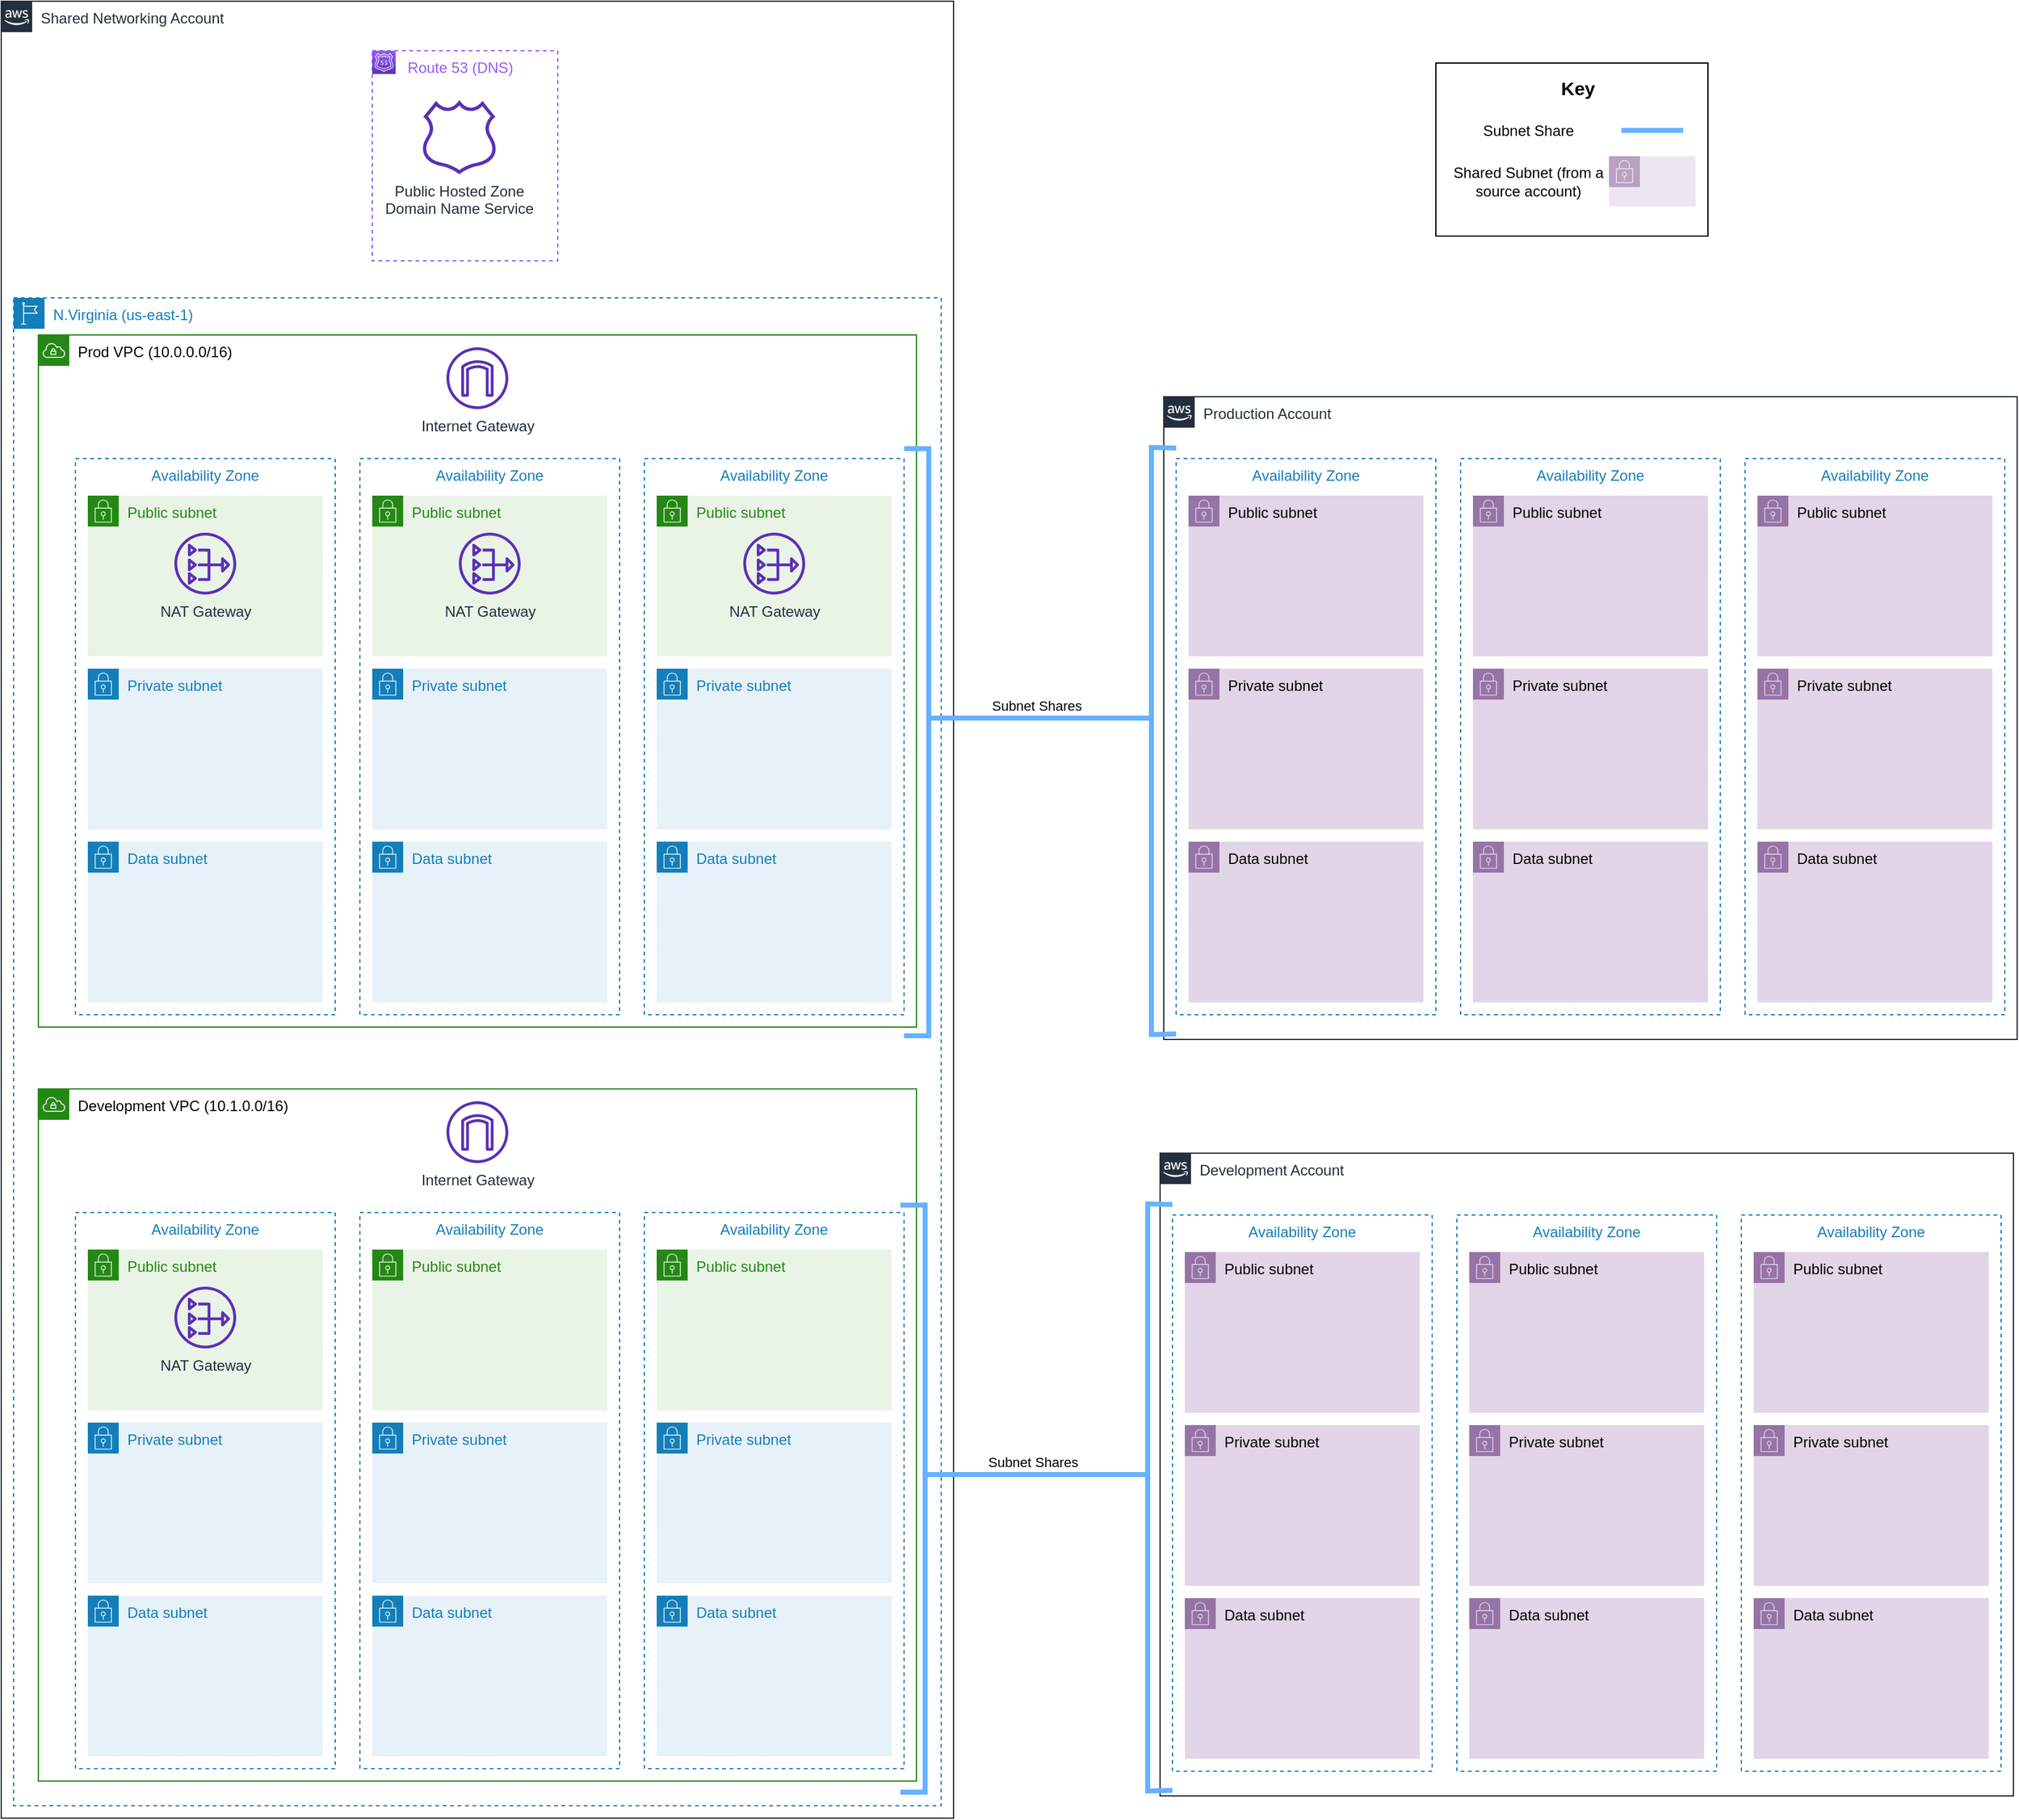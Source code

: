 <mxfile version="24.5.5" type="device">
  <diagram id="1mPUfDkSigSSA3c4I4ly" name="Page-1">
    <mxGraphModel dx="2301" dy="2056" grid="1" gridSize="10" guides="1" tooltips="1" connect="1" arrows="1" fold="1" page="1" pageScale="1" pageWidth="850" pageHeight="1100" math="0" shadow="0">
      <root>
        <mxCell id="0" />
        <mxCell id="1" style="" parent="0" />
        <mxCell id="vf7dCfk-Jjins05NdSQa-1" value="Shared Networking Account" style="points=[[0,0],[0.25,0],[0.5,0],[0.75,0],[1,0],[1,0.25],[1,0.5],[1,0.75],[1,1],[0.75,1],[0.5,1],[0.25,1],[0,1],[0,0.75],[0,0.5],[0,0.25]];outlineConnect=0;gradientColor=none;html=1;whiteSpace=wrap;fontSize=12;fontStyle=0;shape=mxgraph.aws4.group;grIcon=mxgraph.aws4.group_aws_cloud_alt;strokeColor=#232F3E;fillColor=none;verticalAlign=top;align=left;spacingLeft=30;fontColor=#232F3E;dashed=0;" parent="1" vertex="1">
          <mxGeometry x="-40" y="-100" width="770" height="1470" as="geometry" />
        </mxCell>
        <mxCell id="vf7dCfk-Jjins05NdSQa-9" value="N.Virginia (us-east-1)" style="points=[[0,0],[0.25,0],[0.5,0],[0.75,0],[1,0],[1,0.25],[1,0.5],[1,0.75],[1,1],[0.75,1],[0.5,1],[0.25,1],[0,1],[0,0.75],[0,0.5],[0,0.25]];outlineConnect=0;gradientColor=none;html=1;whiteSpace=wrap;fontSize=12;fontStyle=0;shape=mxgraph.aws4.group;grIcon=mxgraph.aws4.group_region;strokeColor=#147EBA;fillColor=none;verticalAlign=top;align=left;spacingLeft=30;fontColor=#147EBA;dashed=1;" parent="1" vertex="1">
          <mxGeometry x="-30" y="140" width="750" height="1220" as="geometry" />
        </mxCell>
        <mxCell id="vf7dCfk-Jjins05NdSQa-3" value="Production Account" style="points=[[0,0],[0.25,0],[0.5,0],[0.75,0],[1,0],[1,0.25],[1,0.5],[1,0.75],[1,1],[0.75,1],[0.5,1],[0.25,1],[0,1],[0,0.75],[0,0.5],[0,0.25]];outlineConnect=0;gradientColor=none;html=1;whiteSpace=wrap;fontSize=12;fontStyle=0;shape=mxgraph.aws4.group;grIcon=mxgraph.aws4.group_aws_cloud_alt;strokeColor=#232F3E;fillColor=none;verticalAlign=top;align=left;spacingLeft=30;fontColor=#232F3E;dashed=0;" parent="1" vertex="1">
          <mxGeometry x="900" y="220" width="690" height="520" as="geometry" />
        </mxCell>
        <mxCell id="vf7dCfk-Jjins05NdSQa-4" value="Prod VPC" style="" parent="0" />
        <mxCell id="vf7dCfk-Jjins05NdSQa-29" value="&lt;font color=&quot;#000000&quot;&gt;Prod VPC (10.0.0.0/16)&lt;/font&gt;" style="points=[[0,0],[0.25,0],[0.5,0],[0.75,0],[1,0],[1,0.25],[1,0.5],[1,0.75],[1,1],[0.75,1],[0.5,1],[0.25,1],[0,1],[0,0.75],[0,0.5],[0,0.25]];outlineConnect=0;gradientColor=none;html=1;whiteSpace=wrap;fontSize=12;fontStyle=0;shape=mxgraph.aws4.group;grIcon=mxgraph.aws4.group_vpc;strokeColor=#248814;fillColor=none;verticalAlign=top;align=left;spacingLeft=30;fontColor=#AAB7B8;dashed=0;" parent="vf7dCfk-Jjins05NdSQa-4" vertex="1">
          <mxGeometry x="-10" y="170" width="710" height="560" as="geometry" />
        </mxCell>
        <mxCell id="vf7dCfk-Jjins05NdSQa-30" value="Availability Zone" style="fillColor=none;strokeColor=#147EBA;dashed=1;verticalAlign=top;fontStyle=0;fontColor=#147EBA;" parent="vf7dCfk-Jjins05NdSQa-4" vertex="1">
          <mxGeometry x="20" y="270" width="210" height="450" as="geometry" />
        </mxCell>
        <mxCell id="vf7dCfk-Jjins05NdSQa-31" value="Availability Zone" style="fillColor=none;strokeColor=#147EBA;dashed=1;verticalAlign=top;fontStyle=0;fontColor=#147EBA;" parent="vf7dCfk-Jjins05NdSQa-4" vertex="1">
          <mxGeometry x="250" y="270" width="210" height="450" as="geometry" />
        </mxCell>
        <mxCell id="vf7dCfk-Jjins05NdSQa-32" value="Availability Zone" style="fillColor=none;strokeColor=#147EBA;dashed=1;verticalAlign=top;fontStyle=0;fontColor=#147EBA;" parent="vf7dCfk-Jjins05NdSQa-4" vertex="1">
          <mxGeometry x="480" y="270" width="210" height="450" as="geometry" />
        </mxCell>
        <mxCell id="vf7dCfk-Jjins05NdSQa-33" value="Public subnet" style="points=[[0,0],[0.25,0],[0.5,0],[0.75,0],[1,0],[1,0.25],[1,0.5],[1,0.75],[1,1],[0.75,1],[0.5,1],[0.25,1],[0,1],[0,0.75],[0,0.5],[0,0.25]];outlineConnect=0;gradientColor=none;html=1;whiteSpace=wrap;fontSize=12;fontStyle=0;shape=mxgraph.aws4.group;grIcon=mxgraph.aws4.group_security_group;grStroke=0;strokeColor=#248814;fillColor=#E9F3E6;verticalAlign=top;align=left;spacingLeft=30;fontColor=#248814;dashed=0;" parent="vf7dCfk-Jjins05NdSQa-4" vertex="1">
          <mxGeometry x="30" y="300" width="190" height="130" as="geometry" />
        </mxCell>
        <mxCell id="vf7dCfk-Jjins05NdSQa-34" value="Public subnet" style="points=[[0,0],[0.25,0],[0.5,0],[0.75,0],[1,0],[1,0.25],[1,0.5],[1,0.75],[1,1],[0.75,1],[0.5,1],[0.25,1],[0,1],[0,0.75],[0,0.5],[0,0.25]];outlineConnect=0;gradientColor=none;html=1;whiteSpace=wrap;fontSize=12;fontStyle=0;shape=mxgraph.aws4.group;grIcon=mxgraph.aws4.group_security_group;grStroke=0;strokeColor=#248814;fillColor=#E9F3E6;verticalAlign=top;align=left;spacingLeft=30;fontColor=#248814;dashed=0;" parent="vf7dCfk-Jjins05NdSQa-4" vertex="1">
          <mxGeometry x="260" y="300" width="190" height="130" as="geometry" />
        </mxCell>
        <mxCell id="vf7dCfk-Jjins05NdSQa-35" value="Public subnet" style="points=[[0,0],[0.25,0],[0.5,0],[0.75,0],[1,0],[1,0.25],[1,0.5],[1,0.75],[1,1],[0.75,1],[0.5,1],[0.25,1],[0,1],[0,0.75],[0,0.5],[0,0.25]];outlineConnect=0;gradientColor=none;html=1;whiteSpace=wrap;fontSize=12;fontStyle=0;shape=mxgraph.aws4.group;grIcon=mxgraph.aws4.group_security_group;grStroke=0;strokeColor=#248814;fillColor=#E9F3E6;verticalAlign=top;align=left;spacingLeft=30;fontColor=#248814;dashed=0;" parent="vf7dCfk-Jjins05NdSQa-4" vertex="1">
          <mxGeometry x="490" y="300" width="190" height="130" as="geometry" />
        </mxCell>
        <mxCell id="vf7dCfk-Jjins05NdSQa-36" value="Private subnet" style="points=[[0,0],[0.25,0],[0.5,0],[0.75,0],[1,0],[1,0.25],[1,0.5],[1,0.75],[1,1],[0.75,1],[0.5,1],[0.25,1],[0,1],[0,0.75],[0,0.5],[0,0.25]];outlineConnect=0;gradientColor=none;html=1;whiteSpace=wrap;fontSize=12;fontStyle=0;shape=mxgraph.aws4.group;grIcon=mxgraph.aws4.group_security_group;grStroke=0;strokeColor=#147EBA;fillColor=#E6F2F8;verticalAlign=top;align=left;spacingLeft=30;fontColor=#147EBA;dashed=0;" parent="vf7dCfk-Jjins05NdSQa-4" vertex="1">
          <mxGeometry x="30" y="440" width="190" height="130" as="geometry" />
        </mxCell>
        <mxCell id="vf7dCfk-Jjins05NdSQa-37" value="Private subnet" style="points=[[0,0],[0.25,0],[0.5,0],[0.75,0],[1,0],[1,0.25],[1,0.5],[1,0.75],[1,1],[0.75,1],[0.5,1],[0.25,1],[0,1],[0,0.75],[0,0.5],[0,0.25]];outlineConnect=0;gradientColor=none;html=1;whiteSpace=wrap;fontSize=12;fontStyle=0;shape=mxgraph.aws4.group;grIcon=mxgraph.aws4.group_security_group;grStroke=0;strokeColor=#147EBA;fillColor=#E6F2F8;verticalAlign=top;align=left;spacingLeft=30;fontColor=#147EBA;dashed=0;" parent="vf7dCfk-Jjins05NdSQa-4" vertex="1">
          <mxGeometry x="260" y="440" width="190" height="130" as="geometry" />
        </mxCell>
        <mxCell id="vf7dCfk-Jjins05NdSQa-38" value="Private subnet" style="points=[[0,0],[0.25,0],[0.5,0],[0.75,0],[1,0],[1,0.25],[1,0.5],[1,0.75],[1,1],[0.75,1],[0.5,1],[0.25,1],[0,1],[0,0.75],[0,0.5],[0,0.25]];outlineConnect=0;gradientColor=none;html=1;whiteSpace=wrap;fontSize=12;fontStyle=0;shape=mxgraph.aws4.group;grIcon=mxgraph.aws4.group_security_group;grStroke=0;strokeColor=#147EBA;fillColor=#E6F2F8;verticalAlign=top;align=left;spacingLeft=30;fontColor=#147EBA;dashed=0;" parent="vf7dCfk-Jjins05NdSQa-4" vertex="1">
          <mxGeometry x="490" y="440" width="190" height="130" as="geometry" />
        </mxCell>
        <mxCell id="vf7dCfk-Jjins05NdSQa-39" value="Data subnet" style="points=[[0,0],[0.25,0],[0.5,0],[0.75,0],[1,0],[1,0.25],[1,0.5],[1,0.75],[1,1],[0.75,1],[0.5,1],[0.25,1],[0,1],[0,0.75],[0,0.5],[0,0.25]];outlineConnect=0;gradientColor=none;html=1;whiteSpace=wrap;fontSize=12;fontStyle=0;shape=mxgraph.aws4.group;grIcon=mxgraph.aws4.group_security_group;grStroke=0;strokeColor=#147EBA;fillColor=#E6F2F8;verticalAlign=top;align=left;spacingLeft=30;fontColor=#147EBA;dashed=0;" parent="vf7dCfk-Jjins05NdSQa-4" vertex="1">
          <mxGeometry x="30" y="580" width="190" height="130" as="geometry" />
        </mxCell>
        <mxCell id="vf7dCfk-Jjins05NdSQa-40" value="Data subnet" style="points=[[0,0],[0.25,0],[0.5,0],[0.75,0],[1,0],[1,0.25],[1,0.5],[1,0.75],[1,1],[0.75,1],[0.5,1],[0.25,1],[0,1],[0,0.75],[0,0.5],[0,0.25]];outlineConnect=0;gradientColor=none;html=1;whiteSpace=wrap;fontSize=12;fontStyle=0;shape=mxgraph.aws4.group;grIcon=mxgraph.aws4.group_security_group;grStroke=0;strokeColor=#147EBA;fillColor=#E6F2F8;verticalAlign=top;align=left;spacingLeft=30;fontColor=#147EBA;dashed=0;" parent="vf7dCfk-Jjins05NdSQa-4" vertex="1">
          <mxGeometry x="260" y="580" width="190" height="130" as="geometry" />
        </mxCell>
        <mxCell id="vf7dCfk-Jjins05NdSQa-41" value="Data subnet" style="points=[[0,0],[0.25,0],[0.5,0],[0.75,0],[1,0],[1,0.25],[1,0.5],[1,0.75],[1,1],[0.75,1],[0.5,1],[0.25,1],[0,1],[0,0.75],[0,0.5],[0,0.25]];outlineConnect=0;gradientColor=none;html=1;whiteSpace=wrap;fontSize=12;fontStyle=0;shape=mxgraph.aws4.group;grIcon=mxgraph.aws4.group_security_group;grStroke=0;strokeColor=#147EBA;fillColor=#E6F2F8;verticalAlign=top;align=left;spacingLeft=30;fontColor=#147EBA;dashed=0;" parent="vf7dCfk-Jjins05NdSQa-4" vertex="1">
          <mxGeometry x="490" y="580" width="190" height="130" as="geometry" />
        </mxCell>
        <mxCell id="vf7dCfk-Jjins05NdSQa-42" value="Internet Gateway" style="outlineConnect=0;fontColor=#232F3E;gradientColor=none;fillColor=#5A30B5;strokeColor=none;dashed=0;verticalLabelPosition=bottom;verticalAlign=top;align=center;html=1;fontSize=12;fontStyle=0;aspect=fixed;pointerEvents=1;shape=mxgraph.aws4.internet_gateway;" parent="vf7dCfk-Jjins05NdSQa-4" vertex="1">
          <mxGeometry x="320" y="180" width="50" height="50" as="geometry" />
        </mxCell>
        <mxCell id="vf7dCfk-Jjins05NdSQa-43" value="NAT Gateway" style="outlineConnect=0;fontColor=#232F3E;gradientColor=none;fillColor=#5A30B5;strokeColor=none;dashed=0;verticalLabelPosition=bottom;verticalAlign=top;align=center;html=1;fontSize=12;fontStyle=0;aspect=fixed;pointerEvents=1;shape=mxgraph.aws4.nat_gateway;" parent="vf7dCfk-Jjins05NdSQa-4" vertex="1">
          <mxGeometry x="100" y="330" width="50" height="50" as="geometry" />
        </mxCell>
        <mxCell id="vf7dCfk-Jjins05NdSQa-44" value="NAT Gateway" style="outlineConnect=0;fontColor=#232F3E;gradientColor=none;fillColor=#5A30B5;strokeColor=none;dashed=0;verticalLabelPosition=bottom;verticalAlign=top;align=center;html=1;fontSize=12;fontStyle=0;aspect=fixed;pointerEvents=1;shape=mxgraph.aws4.nat_gateway;" parent="vf7dCfk-Jjins05NdSQa-4" vertex="1">
          <mxGeometry x="330" y="330" width="50" height="50" as="geometry" />
        </mxCell>
        <mxCell id="vf7dCfk-Jjins05NdSQa-45" value="NAT Gateway" style="outlineConnect=0;fontColor=#232F3E;gradientColor=none;fillColor=#5A30B5;strokeColor=none;dashed=0;verticalLabelPosition=bottom;verticalAlign=top;align=center;html=1;fontSize=12;fontStyle=0;aspect=fixed;pointerEvents=1;shape=mxgraph.aws4.nat_gateway;" parent="vf7dCfk-Jjins05NdSQa-4" vertex="1">
          <mxGeometry x="560" y="330" width="50" height="50" as="geometry" />
        </mxCell>
        <mxCell id="vf7dCfk-Jjins05NdSQa-92" value="Availability Zone" style="fillColor=none;strokeColor=#147EBA;dashed=1;verticalAlign=top;fontStyle=0;fontColor=#147EBA;" parent="vf7dCfk-Jjins05NdSQa-4" vertex="1">
          <mxGeometry x="910" y="270" width="210" height="450" as="geometry" />
        </mxCell>
        <mxCell id="vf7dCfk-Jjins05NdSQa-93" value="Availability Zone" style="fillColor=none;strokeColor=#147EBA;dashed=1;verticalAlign=top;fontStyle=0;fontColor=#147EBA;" parent="vf7dCfk-Jjins05NdSQa-4" vertex="1">
          <mxGeometry x="1140" y="270" width="210" height="450" as="geometry" />
        </mxCell>
        <mxCell id="vf7dCfk-Jjins05NdSQa-94" value="Availability Zone" style="fillColor=none;strokeColor=#147EBA;dashed=1;verticalAlign=top;fontStyle=0;fontColor=#147EBA;" parent="vf7dCfk-Jjins05NdSQa-4" vertex="1">
          <mxGeometry x="1370" y="270" width="210" height="450" as="geometry" />
        </mxCell>
        <mxCell id="vf7dCfk-Jjins05NdSQa-95" value="Public subnet" style="points=[[0,0],[0.25,0],[0.5,0],[0.75,0],[1,0],[1,0.25],[1,0.5],[1,0.75],[1,1],[0.75,1],[0.5,1],[0.25,1],[0,1],[0,0.75],[0,0.5],[0,0.25]];outlineConnect=0;gradientColor=none;html=1;whiteSpace=wrap;fontSize=12;fontStyle=0;shape=mxgraph.aws4.group;grIcon=mxgraph.aws4.group_security_group;grStroke=0;verticalAlign=top;align=left;spacingLeft=30;dashed=0;fillColor=#E1D5E7;strokeColor=#9673A6;" parent="vf7dCfk-Jjins05NdSQa-4" vertex="1">
          <mxGeometry x="920" y="300" width="190" height="130" as="geometry" />
        </mxCell>
        <mxCell id="vf7dCfk-Jjins05NdSQa-96" value="Public subnet" style="points=[[0,0],[0.25,0],[0.5,0],[0.75,0],[1,0],[1,0.25],[1,0.5],[1,0.75],[1,1],[0.75,1],[0.5,1],[0.25,1],[0,1],[0,0.75],[0,0.5],[0,0.25]];outlineConnect=0;gradientColor=none;html=1;whiteSpace=wrap;fontSize=12;fontStyle=0;shape=mxgraph.aws4.group;grIcon=mxgraph.aws4.group_security_group;grStroke=0;verticalAlign=top;align=left;spacingLeft=30;dashed=0;fillColor=#E1D5E7;strokeColor=#9673A6;" parent="vf7dCfk-Jjins05NdSQa-4" vertex="1">
          <mxGeometry x="1150" y="300" width="190" height="130" as="geometry" />
        </mxCell>
        <mxCell id="vf7dCfk-Jjins05NdSQa-97" value="Public subnet" style="points=[[0,0],[0.25,0],[0.5,0],[0.75,0],[1,0],[1,0.25],[1,0.5],[1,0.75],[1,1],[0.75,1],[0.5,1],[0.25,1],[0,1],[0,0.75],[0,0.5],[0,0.25]];outlineConnect=0;gradientColor=none;html=1;whiteSpace=wrap;fontSize=12;fontStyle=0;shape=mxgraph.aws4.group;grIcon=mxgraph.aws4.group_security_group;grStroke=0;verticalAlign=top;align=left;spacingLeft=30;dashed=0;fillColor=#E1D5E7;strokeColor=#9673A6;" parent="vf7dCfk-Jjins05NdSQa-4" vertex="1">
          <mxGeometry x="1380" y="300" width="190" height="130" as="geometry" />
        </mxCell>
        <mxCell id="vf7dCfk-Jjins05NdSQa-98" value="Private subnet" style="points=[[0,0],[0.25,0],[0.5,0],[0.75,0],[1,0],[1,0.25],[1,0.5],[1,0.75],[1,1],[0.75,1],[0.5,1],[0.25,1],[0,1],[0,0.75],[0,0.5],[0,0.25]];outlineConnect=0;gradientColor=none;html=1;whiteSpace=wrap;fontSize=12;fontStyle=0;shape=mxgraph.aws4.group;grIcon=mxgraph.aws4.group_security_group;grStroke=0;verticalAlign=top;align=left;spacingLeft=30;dashed=0;fillColor=#E1D5E7;strokeColor=#9673A6;" parent="vf7dCfk-Jjins05NdSQa-4" vertex="1">
          <mxGeometry x="920" y="440" width="190" height="130" as="geometry" />
        </mxCell>
        <mxCell id="vf7dCfk-Jjins05NdSQa-99" value="Private subnet" style="points=[[0,0],[0.25,0],[0.5,0],[0.75,0],[1,0],[1,0.25],[1,0.5],[1,0.75],[1,1],[0.75,1],[0.5,1],[0.25,1],[0,1],[0,0.75],[0,0.5],[0,0.25]];outlineConnect=0;gradientColor=none;html=1;whiteSpace=wrap;fontSize=12;fontStyle=0;shape=mxgraph.aws4.group;grIcon=mxgraph.aws4.group_security_group;grStroke=0;verticalAlign=top;align=left;spacingLeft=30;dashed=0;fillColor=#E1D5E7;strokeColor=#9673A6;" parent="vf7dCfk-Jjins05NdSQa-4" vertex="1">
          <mxGeometry x="1150" y="440" width="190" height="130" as="geometry" />
        </mxCell>
        <mxCell id="vf7dCfk-Jjins05NdSQa-100" value="Private subnet" style="points=[[0,0],[0.25,0],[0.5,0],[0.75,0],[1,0],[1,0.25],[1,0.5],[1,0.75],[1,1],[0.75,1],[0.5,1],[0.25,1],[0,1],[0,0.75],[0,0.5],[0,0.25]];outlineConnect=0;gradientColor=none;html=1;whiteSpace=wrap;fontSize=12;fontStyle=0;shape=mxgraph.aws4.group;grIcon=mxgraph.aws4.group_security_group;grStroke=0;verticalAlign=top;align=left;spacingLeft=30;dashed=0;fillColor=#E1D5E7;strokeColor=#9673A6;" parent="vf7dCfk-Jjins05NdSQa-4" vertex="1">
          <mxGeometry x="1380" y="440" width="190" height="130" as="geometry" />
        </mxCell>
        <mxCell id="vf7dCfk-Jjins05NdSQa-101" value="Data subnet" style="points=[[0,0],[0.25,0],[0.5,0],[0.75,0],[1,0],[1,0.25],[1,0.5],[1,0.75],[1,1],[0.75,1],[0.5,1],[0.25,1],[0,1],[0,0.75],[0,0.5],[0,0.25]];outlineConnect=0;gradientColor=none;html=1;whiteSpace=wrap;fontSize=12;fontStyle=0;shape=mxgraph.aws4.group;grIcon=mxgraph.aws4.group_security_group;grStroke=0;verticalAlign=top;align=left;spacingLeft=30;dashed=0;fillColor=#E1D5E7;strokeColor=#9673A6;" parent="vf7dCfk-Jjins05NdSQa-4" vertex="1">
          <mxGeometry x="920" y="580" width="190" height="130" as="geometry" />
        </mxCell>
        <mxCell id="vf7dCfk-Jjins05NdSQa-102" value="Data subnet" style="points=[[0,0],[0.25,0],[0.5,0],[0.75,0],[1,0],[1,0.25],[1,0.5],[1,0.75],[1,1],[0.75,1],[0.5,1],[0.25,1],[0,1],[0,0.75],[0,0.5],[0,0.25]];outlineConnect=0;gradientColor=none;html=1;whiteSpace=wrap;fontSize=12;fontStyle=0;shape=mxgraph.aws4.group;grIcon=mxgraph.aws4.group_security_group;grStroke=0;verticalAlign=top;align=left;spacingLeft=30;dashed=0;fillColor=#E1D5E7;strokeColor=#9673A6;" parent="vf7dCfk-Jjins05NdSQa-4" vertex="1">
          <mxGeometry x="1150" y="580" width="190" height="130" as="geometry" />
        </mxCell>
        <mxCell id="vf7dCfk-Jjins05NdSQa-103" value="Data subnet" style="points=[[0,0],[0.25,0],[0.5,0],[0.75,0],[1,0],[1,0.25],[1,0.5],[1,0.75],[1,1],[0.75,1],[0.5,1],[0.25,1],[0,1],[0,0.75],[0,0.5],[0,0.25]];outlineConnect=0;gradientColor=none;html=1;whiteSpace=wrap;fontSize=12;fontStyle=0;shape=mxgraph.aws4.group;grIcon=mxgraph.aws4.group_security_group;grStroke=0;verticalAlign=top;align=left;spacingLeft=30;dashed=0;fillColor=#E1D5E7;strokeColor=#9673A6;" parent="vf7dCfk-Jjins05NdSQa-4" vertex="1">
          <mxGeometry x="1380" y="580" width="190" height="130" as="geometry" />
        </mxCell>
        <mxCell id="vf7dCfk-Jjins05NdSQa-117" value="" style="rounded=0;orthogonalLoop=1;jettySize=auto;html=1;endArrow=none;endFill=0;fontSize=10;fontColor=#9933FF;strokeColor=#66B2FF;labelBackgroundColor=none;strokeWidth=4;" parent="vf7dCfk-Jjins05NdSQa-4" edge="1">
          <mxGeometry x="0.129" y="-35" relative="1" as="geometry">
            <mxPoint x="710" y="480" as="targetPoint" />
            <mxPoint as="offset" />
            <mxPoint x="890" y="480" as="sourcePoint" />
          </mxGeometry>
        </mxCell>
        <mxCell id="vf7dCfk-Jjins05NdSQa-122" value="Subnet Shares" style="edgeLabel;html=1;align=center;verticalAlign=middle;resizable=0;points=[];fontColor=#000000;" parent="vf7dCfk-Jjins05NdSQa-117" vertex="1" connectable="0">
          <mxGeometry x="0.04" relative="1" as="geometry">
            <mxPoint y="-10" as="offset" />
          </mxGeometry>
        </mxCell>
        <mxCell id="vf7dCfk-Jjins05NdSQa-118" value="" style="rounded=0;orthogonalLoop=1;jettySize=auto;html=1;endArrow=none;endFill=0;fontSize=10;fontColor=#9933FF;strokeColor=#66B2FF;labelBackgroundColor=none;strokeWidth=4;" parent="vf7dCfk-Jjins05NdSQa-4" edge="1">
          <mxGeometry x="0.129" y="-35" relative="1" as="geometry">
            <mxPoint x="710" y="737" as="targetPoint" />
            <mxPoint as="offset" />
            <mxPoint x="690" y="262" as="sourcePoint" />
            <Array as="points">
              <mxPoint x="710" y="262" />
              <mxPoint x="710" y="737" />
              <mxPoint x="690" y="737" />
            </Array>
          </mxGeometry>
        </mxCell>
        <mxCell id="vf7dCfk-Jjins05NdSQa-120" value="" style="rounded=0;orthogonalLoop=1;jettySize=auto;html=1;endArrow=none;endFill=0;fontSize=10;fontColor=#9933FF;strokeColor=#66B2FF;labelBackgroundColor=none;strokeWidth=4;" parent="vf7dCfk-Jjins05NdSQa-4" edge="1">
          <mxGeometry x="0.129" y="-35" relative="1" as="geometry">
            <mxPoint x="890.0" y="736" as="targetPoint" />
            <mxPoint as="offset" />
            <mxPoint x="910" y="261.5" as="sourcePoint" />
            <Array as="points">
              <mxPoint x="890" y="261" />
              <mxPoint x="890" y="736" />
              <mxPoint x="910" y="735.5" />
            </Array>
          </mxGeometry>
        </mxCell>
        <mxCell id="vf7dCfk-Jjins05NdSQa-125" value="" style="group" parent="vf7dCfk-Jjins05NdSQa-4" vertex="1" connectable="0">
          <mxGeometry x="1120" y="-50" width="220" height="140" as="geometry" />
        </mxCell>
        <mxCell id="vf7dCfk-Jjins05NdSQa-105" value="" style="rounded=0;whiteSpace=wrap;html=1;labelBackgroundColor=none;fontSize=15;" parent="vf7dCfk-Jjins05NdSQa-125" vertex="1">
          <mxGeometry width="220" height="140" as="geometry" />
        </mxCell>
        <mxCell id="vf7dCfk-Jjins05NdSQa-107" value="&lt;b style=&quot;font-size: 15px;&quot;&gt;Key&lt;/b&gt;" style="text;html=1;strokeColor=none;fillColor=none;align=center;verticalAlign=middle;whiteSpace=wrap;rounded=0;labelBackgroundColor=none;fontSize=15;" parent="vf7dCfk-Jjins05NdSQa-125" vertex="1">
          <mxGeometry x="20" y="10" width="190" height="20" as="geometry" />
        </mxCell>
        <mxCell id="vf7dCfk-Jjins05NdSQa-109" value="Subnet Share" style="text;html=1;strokeColor=none;fillColor=none;align=center;verticalAlign=middle;whiteSpace=wrap;rounded=0;labelBackgroundColor=none;" parent="vf7dCfk-Jjins05NdSQa-125" vertex="1">
          <mxGeometry x="10" y="40.0" width="130" height="30" as="geometry" />
        </mxCell>
        <mxCell id="vf7dCfk-Jjins05NdSQa-111" value="" style="rounded=0;orthogonalLoop=1;jettySize=auto;html=1;endArrow=none;endFill=0;fontSize=10;fontColor=#9933FF;entryX=1;entryY=0.5;entryDx=0;entryDy=0;strokeColor=#66B2FF;labelBackgroundColor=none;strokeWidth=4;" parent="vf7dCfk-Jjins05NdSQa-125" edge="1">
          <mxGeometry y="-89.36" as="geometry">
            <mxPoint x="150" y="54.5" as="targetPoint" />
            <mxPoint as="offset" />
            <mxPoint x="200" y="54.5" as="sourcePoint" />
          </mxGeometry>
        </mxCell>
        <mxCell id="vf7dCfk-Jjins05NdSQa-114" value="Shared Subnet (from a source account)" style="text;html=1;strokeColor=none;fillColor=none;align=center;verticalAlign=middle;whiteSpace=wrap;rounded=0;labelBackgroundColor=none;" parent="vf7dCfk-Jjins05NdSQa-125" vertex="1">
          <mxGeometry x="10" y="80.64" width="130" height="30" as="geometry" />
        </mxCell>
        <mxCell id="vf7dCfk-Jjins05NdSQa-115" value="" style="points=[[0,0],[0.25,0],[0.5,0],[0.75,0],[1,0],[1,0.25],[1,0.5],[1,0.75],[1,1],[0.75,1],[0.5,1],[0.25,1],[0,1],[0,0.75],[0,0.5],[0,0.25]];outlineConnect=0;html=1;whiteSpace=wrap;fontSize=12;fontStyle=0;shape=mxgraph.aws4.group;grIcon=mxgraph.aws4.group_security_group;grStroke=0;verticalAlign=top;align=left;spacingLeft=30;dashed=0;opacity=60;fillColor=#e1d5e7;strokeColor=#9673a6;" parent="vf7dCfk-Jjins05NdSQa-125" vertex="1">
          <mxGeometry x="140" y="75.32" width="70" height="40.64" as="geometry" />
        </mxCell>
        <mxCell id="vf7dCfk-Jjins05NdSQa-46" value="Non-Prod VPC" style="" parent="0" />
        <mxCell id="vf7dCfk-Jjins05NdSQa-47" value="&lt;font color=&quot;#000000&quot;&gt;Development VPC (10.1.0.0/16)&lt;/font&gt;" style="points=[[0,0],[0.25,0],[0.5,0],[0.75,0],[1,0],[1,0.25],[1,0.5],[1,0.75],[1,1],[0.75,1],[0.5,1],[0.25,1],[0,1],[0,0.75],[0,0.5],[0,0.25]];outlineConnect=0;gradientColor=none;html=1;whiteSpace=wrap;fontSize=12;fontStyle=0;shape=mxgraph.aws4.group;grIcon=mxgraph.aws4.group_vpc;strokeColor=#248814;fillColor=none;verticalAlign=top;align=left;spacingLeft=30;fontColor=#AAB7B8;dashed=0;" parent="vf7dCfk-Jjins05NdSQa-46" vertex="1">
          <mxGeometry x="-10" y="780" width="710" height="560" as="geometry" />
        </mxCell>
        <mxCell id="vf7dCfk-Jjins05NdSQa-48" value="Availability Zone" style="fillColor=none;strokeColor=#147EBA;dashed=1;verticalAlign=top;fontStyle=0;fontColor=#147EBA;" parent="vf7dCfk-Jjins05NdSQa-46" vertex="1">
          <mxGeometry x="20" y="880" width="210" height="450" as="geometry" />
        </mxCell>
        <mxCell id="vf7dCfk-Jjins05NdSQa-49" value="Availability Zone" style="fillColor=none;strokeColor=#147EBA;dashed=1;verticalAlign=top;fontStyle=0;fontColor=#147EBA;" parent="vf7dCfk-Jjins05NdSQa-46" vertex="1">
          <mxGeometry x="250" y="880" width="210" height="450" as="geometry" />
        </mxCell>
        <mxCell id="vf7dCfk-Jjins05NdSQa-50" value="Availability Zone" style="fillColor=none;strokeColor=#147EBA;dashed=1;verticalAlign=top;fontStyle=0;fontColor=#147EBA;" parent="vf7dCfk-Jjins05NdSQa-46" vertex="1">
          <mxGeometry x="480" y="880" width="210" height="450" as="geometry" />
        </mxCell>
        <mxCell id="vf7dCfk-Jjins05NdSQa-51" value="Public subnet" style="points=[[0,0],[0.25,0],[0.5,0],[0.75,0],[1,0],[1,0.25],[1,0.5],[1,0.75],[1,1],[0.75,1],[0.5,1],[0.25,1],[0,1],[0,0.75],[0,0.5],[0,0.25]];outlineConnect=0;gradientColor=none;html=1;whiteSpace=wrap;fontSize=12;fontStyle=0;shape=mxgraph.aws4.group;grIcon=mxgraph.aws4.group_security_group;grStroke=0;strokeColor=#248814;fillColor=#E9F3E6;verticalAlign=top;align=left;spacingLeft=30;fontColor=#248814;dashed=0;" parent="vf7dCfk-Jjins05NdSQa-46" vertex="1">
          <mxGeometry x="30" y="910" width="190" height="130" as="geometry" />
        </mxCell>
        <mxCell id="vf7dCfk-Jjins05NdSQa-52" value="Public subnet" style="points=[[0,0],[0.25,0],[0.5,0],[0.75,0],[1,0],[1,0.25],[1,0.5],[1,0.75],[1,1],[0.75,1],[0.5,1],[0.25,1],[0,1],[0,0.75],[0,0.5],[0,0.25]];outlineConnect=0;gradientColor=none;html=1;whiteSpace=wrap;fontSize=12;fontStyle=0;shape=mxgraph.aws4.group;grIcon=mxgraph.aws4.group_security_group;grStroke=0;strokeColor=#248814;fillColor=#E9F3E6;verticalAlign=top;align=left;spacingLeft=30;fontColor=#248814;dashed=0;" parent="vf7dCfk-Jjins05NdSQa-46" vertex="1">
          <mxGeometry x="260" y="910" width="190" height="130" as="geometry" />
        </mxCell>
        <mxCell id="vf7dCfk-Jjins05NdSQa-53" value="Public subnet" style="points=[[0,0],[0.25,0],[0.5,0],[0.75,0],[1,0],[1,0.25],[1,0.5],[1,0.75],[1,1],[0.75,1],[0.5,1],[0.25,1],[0,1],[0,0.75],[0,0.5],[0,0.25]];outlineConnect=0;gradientColor=none;html=1;whiteSpace=wrap;fontSize=12;fontStyle=0;shape=mxgraph.aws4.group;grIcon=mxgraph.aws4.group_security_group;grStroke=0;strokeColor=#248814;fillColor=#E9F3E6;verticalAlign=top;align=left;spacingLeft=30;fontColor=#248814;dashed=0;" parent="vf7dCfk-Jjins05NdSQa-46" vertex="1">
          <mxGeometry x="490" y="910" width="190" height="130" as="geometry" />
        </mxCell>
        <mxCell id="vf7dCfk-Jjins05NdSQa-54" value="Private subnet" style="points=[[0,0],[0.25,0],[0.5,0],[0.75,0],[1,0],[1,0.25],[1,0.5],[1,0.75],[1,1],[0.75,1],[0.5,1],[0.25,1],[0,1],[0,0.75],[0,0.5],[0,0.25]];outlineConnect=0;gradientColor=none;html=1;whiteSpace=wrap;fontSize=12;fontStyle=0;shape=mxgraph.aws4.group;grIcon=mxgraph.aws4.group_security_group;grStroke=0;strokeColor=#147EBA;fillColor=#E6F2F8;verticalAlign=top;align=left;spacingLeft=30;fontColor=#147EBA;dashed=0;" parent="vf7dCfk-Jjins05NdSQa-46" vertex="1">
          <mxGeometry x="30" y="1050" width="190" height="130" as="geometry" />
        </mxCell>
        <mxCell id="vf7dCfk-Jjins05NdSQa-55" value="Private subnet" style="points=[[0,0],[0.25,0],[0.5,0],[0.75,0],[1,0],[1,0.25],[1,0.5],[1,0.75],[1,1],[0.75,1],[0.5,1],[0.25,1],[0,1],[0,0.75],[0,0.5],[0,0.25]];outlineConnect=0;gradientColor=none;html=1;whiteSpace=wrap;fontSize=12;fontStyle=0;shape=mxgraph.aws4.group;grIcon=mxgraph.aws4.group_security_group;grStroke=0;strokeColor=#147EBA;fillColor=#E6F2F8;verticalAlign=top;align=left;spacingLeft=30;fontColor=#147EBA;dashed=0;" parent="vf7dCfk-Jjins05NdSQa-46" vertex="1">
          <mxGeometry x="260" y="1050" width="190" height="130" as="geometry" />
        </mxCell>
        <mxCell id="vf7dCfk-Jjins05NdSQa-56" value="Private subnet" style="points=[[0,0],[0.25,0],[0.5,0],[0.75,0],[1,0],[1,0.25],[1,0.5],[1,0.75],[1,1],[0.75,1],[0.5,1],[0.25,1],[0,1],[0,0.75],[0,0.5],[0,0.25]];outlineConnect=0;gradientColor=none;html=1;whiteSpace=wrap;fontSize=12;fontStyle=0;shape=mxgraph.aws4.group;grIcon=mxgraph.aws4.group_security_group;grStroke=0;strokeColor=#147EBA;fillColor=#E6F2F8;verticalAlign=top;align=left;spacingLeft=30;fontColor=#147EBA;dashed=0;" parent="vf7dCfk-Jjins05NdSQa-46" vertex="1">
          <mxGeometry x="490" y="1050" width="190" height="130" as="geometry" />
        </mxCell>
        <mxCell id="vf7dCfk-Jjins05NdSQa-57" value="Data subnet" style="points=[[0,0],[0.25,0],[0.5,0],[0.75,0],[1,0],[1,0.25],[1,0.5],[1,0.75],[1,1],[0.75,1],[0.5,1],[0.25,1],[0,1],[0,0.75],[0,0.5],[0,0.25]];outlineConnect=0;gradientColor=none;html=1;whiteSpace=wrap;fontSize=12;fontStyle=0;shape=mxgraph.aws4.group;grIcon=mxgraph.aws4.group_security_group;grStroke=0;strokeColor=#147EBA;fillColor=#E6F2F8;verticalAlign=top;align=left;spacingLeft=30;fontColor=#147EBA;dashed=0;" parent="vf7dCfk-Jjins05NdSQa-46" vertex="1">
          <mxGeometry x="30" y="1190" width="190" height="130" as="geometry" />
        </mxCell>
        <mxCell id="vf7dCfk-Jjins05NdSQa-58" value="Data subnet" style="points=[[0,0],[0.25,0],[0.5,0],[0.75,0],[1,0],[1,0.25],[1,0.5],[1,0.75],[1,1],[0.75,1],[0.5,1],[0.25,1],[0,1],[0,0.75],[0,0.5],[0,0.25]];outlineConnect=0;gradientColor=none;html=1;whiteSpace=wrap;fontSize=12;fontStyle=0;shape=mxgraph.aws4.group;grIcon=mxgraph.aws4.group_security_group;grStroke=0;strokeColor=#147EBA;fillColor=#E6F2F8;verticalAlign=top;align=left;spacingLeft=30;fontColor=#147EBA;dashed=0;" parent="vf7dCfk-Jjins05NdSQa-46" vertex="1">
          <mxGeometry x="260" y="1190" width="190" height="130" as="geometry" />
        </mxCell>
        <mxCell id="vf7dCfk-Jjins05NdSQa-59" value="Data subnet" style="points=[[0,0],[0.25,0],[0.5,0],[0.75,0],[1,0],[1,0.25],[1,0.5],[1,0.75],[1,1],[0.75,1],[0.5,1],[0.25,1],[0,1],[0,0.75],[0,0.5],[0,0.25]];outlineConnect=0;gradientColor=none;html=1;whiteSpace=wrap;fontSize=12;fontStyle=0;shape=mxgraph.aws4.group;grIcon=mxgraph.aws4.group_security_group;grStroke=0;strokeColor=#147EBA;fillColor=#E6F2F8;verticalAlign=top;align=left;spacingLeft=30;fontColor=#147EBA;dashed=0;" parent="vf7dCfk-Jjins05NdSQa-46" vertex="1">
          <mxGeometry x="490" y="1190" width="190" height="130" as="geometry" />
        </mxCell>
        <mxCell id="vf7dCfk-Jjins05NdSQa-60" value="Internet Gateway" style="outlineConnect=0;fontColor=#232F3E;gradientColor=none;fillColor=#5A30B5;strokeColor=none;dashed=0;verticalLabelPosition=bottom;verticalAlign=top;align=center;html=1;fontSize=12;fontStyle=0;aspect=fixed;pointerEvents=1;shape=mxgraph.aws4.internet_gateway;" parent="vf7dCfk-Jjins05NdSQa-46" vertex="1">
          <mxGeometry x="320" y="790" width="50" height="50" as="geometry" />
        </mxCell>
        <mxCell id="vf7dCfk-Jjins05NdSQa-61" value="NAT Gateway" style="outlineConnect=0;fontColor=#232F3E;gradientColor=none;fillColor=#5A30B5;strokeColor=none;dashed=0;verticalLabelPosition=bottom;verticalAlign=top;align=center;html=1;fontSize=12;fontStyle=0;aspect=fixed;pointerEvents=1;shape=mxgraph.aws4.nat_gateway;" parent="vf7dCfk-Jjins05NdSQa-46" vertex="1">
          <mxGeometry x="100" y="940" width="50" height="50" as="geometry" />
        </mxCell>
        <mxCell id="vf7dCfk-Jjins05NdSQa-126" value="Development Account" style="points=[[0,0],[0.25,0],[0.5,0],[0.75,0],[1,0],[1,0.25],[1,0.5],[1,0.75],[1,1],[0.75,1],[0.5,1],[0.25,1],[0,1],[0,0.75],[0,0.5],[0,0.25]];outlineConnect=0;gradientColor=none;html=1;whiteSpace=wrap;fontSize=12;fontStyle=0;shape=mxgraph.aws4.group;grIcon=mxgraph.aws4.group_aws_cloud_alt;strokeColor=#232F3E;fillColor=none;verticalAlign=top;align=left;spacingLeft=30;fontColor=#232F3E;dashed=0;" parent="vf7dCfk-Jjins05NdSQa-46" vertex="1">
          <mxGeometry x="897" y="832" width="690" height="520" as="geometry" />
        </mxCell>
        <mxCell id="vf7dCfk-Jjins05NdSQa-127" value="Availability Zone" style="fillColor=none;strokeColor=#147EBA;dashed=1;verticalAlign=top;fontStyle=0;fontColor=#147EBA;" parent="vf7dCfk-Jjins05NdSQa-46" vertex="1">
          <mxGeometry x="907" y="882" width="210" height="450" as="geometry" />
        </mxCell>
        <mxCell id="vf7dCfk-Jjins05NdSQa-128" value="Availability Zone" style="fillColor=none;strokeColor=#147EBA;dashed=1;verticalAlign=top;fontStyle=0;fontColor=#147EBA;" parent="vf7dCfk-Jjins05NdSQa-46" vertex="1">
          <mxGeometry x="1137" y="882" width="210" height="450" as="geometry" />
        </mxCell>
        <mxCell id="vf7dCfk-Jjins05NdSQa-129" value="Availability Zone" style="fillColor=none;strokeColor=#147EBA;dashed=1;verticalAlign=top;fontStyle=0;fontColor=#147EBA;" parent="vf7dCfk-Jjins05NdSQa-46" vertex="1">
          <mxGeometry x="1367" y="882" width="210" height="450" as="geometry" />
        </mxCell>
        <mxCell id="vf7dCfk-Jjins05NdSQa-130" value="Public subnet" style="points=[[0,0],[0.25,0],[0.5,0],[0.75,0],[1,0],[1,0.25],[1,0.5],[1,0.75],[1,1],[0.75,1],[0.5,1],[0.25,1],[0,1],[0,0.75],[0,0.5],[0,0.25]];outlineConnect=0;gradientColor=none;html=1;whiteSpace=wrap;fontSize=12;fontStyle=0;shape=mxgraph.aws4.group;grIcon=mxgraph.aws4.group_security_group;grStroke=0;verticalAlign=top;align=left;spacingLeft=30;dashed=0;fillColor=#E1D5E7;strokeColor=#9673A6;" parent="vf7dCfk-Jjins05NdSQa-46" vertex="1">
          <mxGeometry x="917" y="912" width="190" height="130" as="geometry" />
        </mxCell>
        <mxCell id="vf7dCfk-Jjins05NdSQa-131" value="Public subnet" style="points=[[0,0],[0.25,0],[0.5,0],[0.75,0],[1,0],[1,0.25],[1,0.5],[1,0.75],[1,1],[0.75,1],[0.5,1],[0.25,1],[0,1],[0,0.75],[0,0.5],[0,0.25]];outlineConnect=0;gradientColor=none;html=1;whiteSpace=wrap;fontSize=12;fontStyle=0;shape=mxgraph.aws4.group;grIcon=mxgraph.aws4.group_security_group;grStroke=0;verticalAlign=top;align=left;spacingLeft=30;dashed=0;fillColor=#E1D5E7;strokeColor=#9673A6;" parent="vf7dCfk-Jjins05NdSQa-46" vertex="1">
          <mxGeometry x="1147" y="912" width="190" height="130" as="geometry" />
        </mxCell>
        <mxCell id="vf7dCfk-Jjins05NdSQa-132" value="Public subnet" style="points=[[0,0],[0.25,0],[0.5,0],[0.75,0],[1,0],[1,0.25],[1,0.5],[1,0.75],[1,1],[0.75,1],[0.5,1],[0.25,1],[0,1],[0,0.75],[0,0.5],[0,0.25]];outlineConnect=0;gradientColor=none;html=1;whiteSpace=wrap;fontSize=12;fontStyle=0;shape=mxgraph.aws4.group;grIcon=mxgraph.aws4.group_security_group;grStroke=0;verticalAlign=top;align=left;spacingLeft=30;dashed=0;fillColor=#E1D5E7;strokeColor=#9673A6;" parent="vf7dCfk-Jjins05NdSQa-46" vertex="1">
          <mxGeometry x="1377" y="912" width="190" height="130" as="geometry" />
        </mxCell>
        <mxCell id="vf7dCfk-Jjins05NdSQa-133" value="Private subnet" style="points=[[0,0],[0.25,0],[0.5,0],[0.75,0],[1,0],[1,0.25],[1,0.5],[1,0.75],[1,1],[0.75,1],[0.5,1],[0.25,1],[0,1],[0,0.75],[0,0.5],[0,0.25]];outlineConnect=0;gradientColor=none;html=1;whiteSpace=wrap;fontSize=12;fontStyle=0;shape=mxgraph.aws4.group;grIcon=mxgraph.aws4.group_security_group;grStroke=0;verticalAlign=top;align=left;spacingLeft=30;dashed=0;fillColor=#E1D5E7;strokeColor=#9673A6;" parent="vf7dCfk-Jjins05NdSQa-46" vertex="1">
          <mxGeometry x="917" y="1052" width="190" height="130" as="geometry" />
        </mxCell>
        <mxCell id="vf7dCfk-Jjins05NdSQa-134" value="Private subnet" style="points=[[0,0],[0.25,0],[0.5,0],[0.75,0],[1,0],[1,0.25],[1,0.5],[1,0.75],[1,1],[0.75,1],[0.5,1],[0.25,1],[0,1],[0,0.75],[0,0.5],[0,0.25]];outlineConnect=0;gradientColor=none;html=1;whiteSpace=wrap;fontSize=12;fontStyle=0;shape=mxgraph.aws4.group;grIcon=mxgraph.aws4.group_security_group;grStroke=0;verticalAlign=top;align=left;spacingLeft=30;dashed=0;fillColor=#E1D5E7;strokeColor=#9673A6;" parent="vf7dCfk-Jjins05NdSQa-46" vertex="1">
          <mxGeometry x="1147" y="1052" width="190" height="130" as="geometry" />
        </mxCell>
        <mxCell id="vf7dCfk-Jjins05NdSQa-135" value="Private subnet" style="points=[[0,0],[0.25,0],[0.5,0],[0.75,0],[1,0],[1,0.25],[1,0.5],[1,0.75],[1,1],[0.75,1],[0.5,1],[0.25,1],[0,1],[0,0.75],[0,0.5],[0,0.25]];outlineConnect=0;gradientColor=none;html=1;whiteSpace=wrap;fontSize=12;fontStyle=0;shape=mxgraph.aws4.group;grIcon=mxgraph.aws4.group_security_group;grStroke=0;verticalAlign=top;align=left;spacingLeft=30;dashed=0;fillColor=#E1D5E7;strokeColor=#9673A6;" parent="vf7dCfk-Jjins05NdSQa-46" vertex="1">
          <mxGeometry x="1377" y="1052" width="190" height="130" as="geometry" />
        </mxCell>
        <mxCell id="vf7dCfk-Jjins05NdSQa-136" value="Data subnet" style="points=[[0,0],[0.25,0],[0.5,0],[0.75,0],[1,0],[1,0.25],[1,0.5],[1,0.75],[1,1],[0.75,1],[0.5,1],[0.25,1],[0,1],[0,0.75],[0,0.5],[0,0.25]];outlineConnect=0;gradientColor=none;html=1;whiteSpace=wrap;fontSize=12;fontStyle=0;shape=mxgraph.aws4.group;grIcon=mxgraph.aws4.group_security_group;grStroke=0;verticalAlign=top;align=left;spacingLeft=30;dashed=0;fillColor=#E1D5E7;strokeColor=#9673A6;" parent="vf7dCfk-Jjins05NdSQa-46" vertex="1">
          <mxGeometry x="917" y="1192" width="190" height="130" as="geometry" />
        </mxCell>
        <mxCell id="vf7dCfk-Jjins05NdSQa-137" value="Data subnet" style="points=[[0,0],[0.25,0],[0.5,0],[0.75,0],[1,0],[1,0.25],[1,0.5],[1,0.75],[1,1],[0.75,1],[0.5,1],[0.25,1],[0,1],[0,0.75],[0,0.5],[0,0.25]];outlineConnect=0;gradientColor=none;html=1;whiteSpace=wrap;fontSize=12;fontStyle=0;shape=mxgraph.aws4.group;grIcon=mxgraph.aws4.group_security_group;grStroke=0;verticalAlign=top;align=left;spacingLeft=30;dashed=0;fillColor=#E1D5E7;strokeColor=#9673A6;" parent="vf7dCfk-Jjins05NdSQa-46" vertex="1">
          <mxGeometry x="1147" y="1192" width="190" height="130" as="geometry" />
        </mxCell>
        <mxCell id="vf7dCfk-Jjins05NdSQa-138" value="Data subnet" style="points=[[0,0],[0.25,0],[0.5,0],[0.75,0],[1,0],[1,0.25],[1,0.5],[1,0.75],[1,1],[0.75,1],[0.5,1],[0.25,1],[0,1],[0,0.75],[0,0.5],[0,0.25]];outlineConnect=0;gradientColor=none;html=1;whiteSpace=wrap;fontSize=12;fontStyle=0;shape=mxgraph.aws4.group;grIcon=mxgraph.aws4.group_security_group;grStroke=0;verticalAlign=top;align=left;spacingLeft=30;dashed=0;fillColor=#E1D5E7;strokeColor=#9673A6;" parent="vf7dCfk-Jjins05NdSQa-46" vertex="1">
          <mxGeometry x="1377" y="1192" width="190" height="130" as="geometry" />
        </mxCell>
        <mxCell id="vf7dCfk-Jjins05NdSQa-139" value="" style="rounded=0;orthogonalLoop=1;jettySize=auto;html=1;endArrow=none;endFill=0;fontSize=10;fontColor=#9933FF;strokeColor=#66B2FF;labelBackgroundColor=none;strokeWidth=4;" parent="vf7dCfk-Jjins05NdSQa-46" edge="1">
          <mxGeometry x="0.129" y="-35" relative="1" as="geometry">
            <mxPoint x="707" y="1092" as="targetPoint" />
            <mxPoint as="offset" />
            <mxPoint x="887" y="1092" as="sourcePoint" />
          </mxGeometry>
        </mxCell>
        <mxCell id="vf7dCfk-Jjins05NdSQa-140" value="Subnet Shares" style="edgeLabel;html=1;align=center;verticalAlign=middle;resizable=0;points=[];fontColor=#000000;" parent="vf7dCfk-Jjins05NdSQa-139" vertex="1" connectable="0">
          <mxGeometry x="0.04" relative="1" as="geometry">
            <mxPoint y="-10" as="offset" />
          </mxGeometry>
        </mxCell>
        <mxCell id="vf7dCfk-Jjins05NdSQa-141" value="" style="rounded=0;orthogonalLoop=1;jettySize=auto;html=1;endArrow=none;endFill=0;fontSize=10;fontColor=#9933FF;strokeColor=#66B2FF;labelBackgroundColor=none;strokeWidth=4;" parent="vf7dCfk-Jjins05NdSQa-46" edge="1">
          <mxGeometry x="0.129" y="-35" relative="1" as="geometry">
            <mxPoint x="707" y="1349" as="targetPoint" />
            <mxPoint as="offset" />
            <mxPoint x="687" y="874" as="sourcePoint" />
            <Array as="points">
              <mxPoint x="707" y="874" />
              <mxPoint x="707" y="1349" />
              <mxPoint x="687" y="1349" />
            </Array>
          </mxGeometry>
        </mxCell>
        <mxCell id="vf7dCfk-Jjins05NdSQa-142" value="" style="rounded=0;orthogonalLoop=1;jettySize=auto;html=1;endArrow=none;endFill=0;fontSize=10;fontColor=#9933FF;strokeColor=#66B2FF;labelBackgroundColor=none;strokeWidth=4;" parent="vf7dCfk-Jjins05NdSQa-46" edge="1">
          <mxGeometry x="0.129" y="-35" relative="1" as="geometry">
            <mxPoint x="887" y="1348" as="targetPoint" />
            <mxPoint as="offset" />
            <mxPoint x="907" y="873.5" as="sourcePoint" />
            <Array as="points">
              <mxPoint x="887" y="873" />
              <mxPoint x="887" y="1348" />
              <mxPoint x="907" y="1347.5" />
            </Array>
          </mxGeometry>
        </mxCell>
        <mxCell id="vf7dCfk-Jjins05NdSQa-71" value="Route 53" style="" parent="0" />
        <mxCell id="vf7dCfk-Jjins05NdSQa-72" value="" style="group" parent="vf7dCfk-Jjins05NdSQa-71" vertex="1" connectable="0">
          <mxGeometry x="260" y="-60" width="290" height="170" as="geometry" />
        </mxCell>
        <mxCell id="vf7dCfk-Jjins05NdSQa-73" value="        Route 53 (DNS)" style="fillColor=none;dashed=1;verticalAlign=top;fontStyle=0;strokeColor=#945DF2;fontColor=#945DF2;align=left;" parent="vf7dCfk-Jjins05NdSQa-72" vertex="1">
          <mxGeometry width="150" height="170" as="geometry" />
        </mxCell>
        <mxCell id="vf7dCfk-Jjins05NdSQa-74" value="" style="points=[[0,0,0],[0.25,0,0],[0.5,0,0],[0.75,0,0],[1,0,0],[0,1,0],[0.25,1,0],[0.5,1,0],[0.75,1,0],[1,1,0],[0,0.25,0],[0,0.5,0],[0,0.75,0],[1,0.25,0],[1,0.5,0],[1,0.75,0]];outlineConnect=0;fontColor=#232F3E;gradientColor=#945DF2;gradientDirection=north;fillColor=#5A30B5;strokeColor=#ffffff;dashed=0;verticalLabelPosition=bottom;verticalAlign=top;align=center;html=1;fontSize=12;fontStyle=0;aspect=fixed;shape=mxgraph.aws4.resourceIcon;resIcon=mxgraph.aws4.route_53;" parent="vf7dCfk-Jjins05NdSQa-72" vertex="1">
          <mxGeometry width="18.919" height="18.919" as="geometry" />
        </mxCell>
        <mxCell id="vf7dCfk-Jjins05NdSQa-78" value="Public Hosted Zone&lt;br&gt;Domain Name Service&lt;div&gt;&lt;br&gt;&lt;/div&gt;" style="outlineConnect=0;fontColor=#232F3E;gradientColor=none;fillColor=#5A30B5;strokeColor=none;dashed=0;verticalLabelPosition=bottom;verticalAlign=top;align=center;html=1;fontSize=12;fontStyle=0;aspect=fixed;pointerEvents=1;shape=mxgraph.aws4.hosted_zone;" parent="vf7dCfk-Jjins05NdSQa-72" vertex="1">
          <mxGeometry x="40" y="40" width="60.78" height="60" as="geometry" />
        </mxCell>
      </root>
    </mxGraphModel>
  </diagram>
</mxfile>
